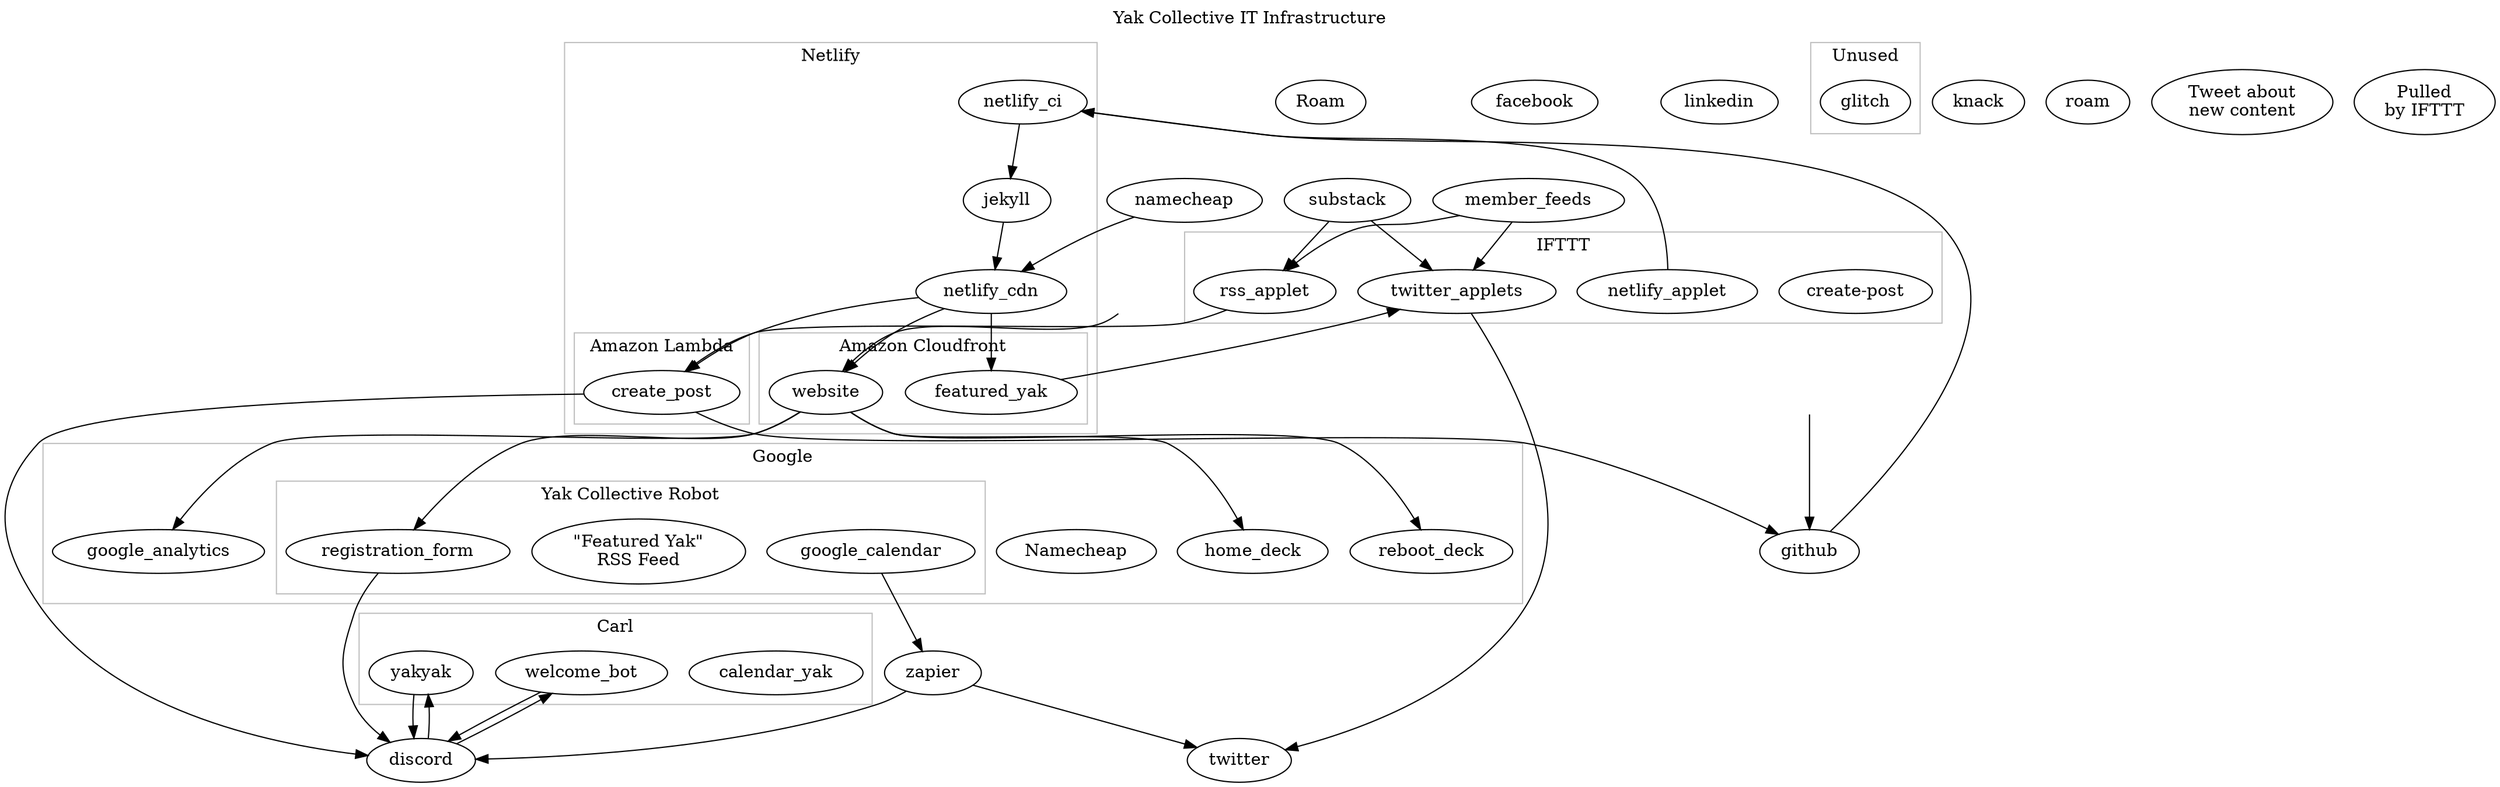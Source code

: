 # A dot file which includes all (known) Yak Collective IT
# infrastructure.
#
# Unlike standard Graphviz dot, we define some macros (in `macros.sed`)
# that need to be replaced pre-render. You should familiarize yourself
# with that file before editing this one.

digraph yak_infrastructure {
	labelloc = "t";
	label = "Yak Collective IT Infrastructure";
	labelURL = "https://roamresearch.com/#/app/ArtOfGig/page/6fhTlx1p_";

	# Components
	#
	subgraph cluster_google {
		labelloc = "t";
		label = "Google";
		color = "gray";

		subgraph cluster_robot {
			labelloc = "t";
			label = "Yak Collective Robot";
			labelURL = "https://roamresearch.com/#/app/ArtOfGig/page/bRd-QWJA0";
			color = "gray";

			google_calendar STATIC_DATA [label = "Google\nCalendar"] [URL = "https://roamresearch.com/#/app/ArtOfGig/page/5JAKKBvdi"];
			registration_form STATIC_DATA [label = "Registration\nForm"] [URL = "https://roamresearch.com/#/app/ArtOfGig/page/oG9FwDcRH"];
		}

		google_analytics INTERNAL_SERVICE [label = "Google\nAnalytics"] [URL = "https://roamresearch.com/#/app/ArtOfGig/page/gkim0kNQ8"];
		reboot_deck STATIC_DATA [label = "\"Don't Waste the\nReboot\" deck"] [URL = "https://roamresearch.com/#/app/ArtOfGig/page/s7km8fEQp"];
		home_deck STATIC_DATA [label = "\"The New Old\nHome\" deck"] [URL = "https://roamresearch.com/#/app/ArtOfGig/page/sGxc8YzrD"];
	}

	zapier INTERNAL_SERVICE [label = "Zapier"] [URL = "https://roamresearch.com/#/app/ArtOfGig/page/WW4JidMuQ"];

	subgraph cluster_carl {
		labelloc = "t";
		label = "Carl";
		labelURL = "https://roamresearch.com/#/app/ArtOfGig/page/wfmK-RIl1";
		color = "gray";

		calendar_yak APPLET [label = "calendar_yak"] [URL = "https://roamresearch.com/#/app/ArtOfGig/page/4lz1jh2sn"];
		welcome_bot APPLET [label = "welcome_bot"] [URL = "https://roamresearch.com/#/app/ArtOfGig/page/S_Xkw1vVi"];
		yakyak  APPLET [label = "yakyak"] [URL = "https://roamresearch.com/#/app/ArtOfGig/page/Q1LoZ_dE4"];
	}

	discord EXTERNAL_SERVICE [label = "Discord"] [URL = "https://roamresearch.com/#/app/ArtOfGig/page/AsI1N4yGZ"];

	substack EXTERNAL_SERVICE [label = "Substack"] [URL = "https://roamresearch.com/#/app/ArtOfGig/page/kMaCo6Xc-"];

	member_feeds STATIC_DATA [label = "Member RSS\nFeeds"] [URL = "https://roamresearch.com/#/app/ArtOfGig/page/RLF445t5m"];

	twitter EXTERNAL_SERVICE [label = "Twitter"] [URL = "https://roamresearch.com/#/app/ArtOfGig/page/ssp9sORuP"];
	facebook EXTERNAL_SERVICE [label = "Facebook"] [URL = "https://roamresearch.com/#/app/ArtOfGig/page/WZKSWTGz5"];
	linkedin EXTERNAL_SERVICE [label = "LinkedIn"] [URL = "https://roamresearch.com/#/app/ArtOfGig/page/M17w4lZJB"];

	subgraph cluster_unused {
		labelloc = "t";
		label = "Unused";
		color = "gray";

		glitch INTERNAL_SERVICE [label = "Glitch"] [URL = "https://roamresearch.com/#/app/ArtOfGig/page/bTxU0ABQS"];
	}

	subgraph cluster_ifttt {
		labelloc = "t";
		label = "IFTTT";
		labelURL = "https://roamresearch.com/#/app/ArtOfGig/page/1jMx-b5Fs";
		color = "gray";

		rss_applet APPLET [label = "create-post\nApplets"] [URL = "https://roamresearch.com/#/app/ArtOfGig/page/ucCeiIsih"];
		twitter_applets APPLET [label = "Twitter\nApplets"] [URL = "https://roamresearch.com/#/app/ArtOfGig/page/j7DInC9sg"];
		netlify_applet APPLET [label = "Netlify Build\nHook Applet"] [URL = "https://roamresearch.com/#/app/ArtOfGig/page/EWP06EjZH"];
	}

	github INTERNAL_SERVICE [label = "GitHub"] [URL = "https://roamresearch.com/#/app/ArtOfGig/page/1PVNV7Ell"];

	subgraph cluster_netlify {
		labelloc = "t";
		label = "Netlify";
		labelURL = "https://roamresearch.com/#/app/ArtOfGig/page/SVNduLQJn";
		color = "gray";

		netlify_ci INTERNAL_SERVICE [label = "Netlify Continuous\nIntegration"] [URL = "https://roamresearch.com/#/app/ArtOfGig/page/lfZqzDmtI"];
		jekyll APPLET [label = "Jekyll"] [URL = "https://roamresearch.com/#/app/ArtOfGig/page/fF35dWNYl"];
		netlify_cdn INTERNAL_SERVICE [label = "Netlify\nCDN"] [URL = "https://roamresearch.com/#/app/ArtOfGig/page/R-E2CDAe2"];

		subgraph cluster_cloudfront {
			labelloc = "t";
			label = "Amazon Cloudfront";
			color = "gray";

			website STATIC_DATA [label = "Yak Collective\nWebsite"] [URL = "https://roamresearch.com/#/app/ArtOfGig/page/h0Wx539Oq"];
			featured_yak STATIC_DATA [label = "\"Featured Yak\"\nRSS Feed"] [URL = "https://roamresearch.com/#/app/ArtOfGig/page/ZzuH6YDFq"];
		}

		subgraph cluster_lambda {
			labelloc = "t";
			label = "Amazon Lambda";
			color = "gray";

			create_post APPLET [label = "create-post"] [URL = "https://roamresearch.com/#/app/ArtOfGig/page/wDK81GyfO"];
		}
	}

	namecheap INTERNAL_SERVICE [label = "Namecheap"] [URL = "https://roamresearch.com/#/app/ArtOfGig/page/SrB_NQUiU"];
	knack EXTERNAL_SERVICE [label = "Knack"] [URL = "https://roamresearch.com/#/app/ArtOfGig/page/FDjmLsCeR"];
	roam EXTERNAL_SERVICE [label = "Roam"] [URL = "https://roamresearch.com/#/app/ArtOfGig/page/FEPWC0DLJ"];

	# Hidden user interaction nodes
	#
	visitor  [shape = plaintext] [label = ""];
	developer  [shape = plaintext] [label = ""];

	# Website data flows to Google
	#
	website -> google_analytics AUTO_DATA [label = "Visitor analytics"];
	website -> {reboot_deck, home_deck} USER_DATA [label = "Google Slides / PDF"];

	# Member registration flow
	#
	visitor -> website USER_DATA [label = "Website visitor"];
	website -> registration_form USER_DATA [label = "Sign up form\n(minimal data)"];
	registration_form -> discord USER_DATA [label = "Invite link"];
	discord -> {welcome_bot, yakyak} AUTO_DATA [label = "New user\nnotification / data"];
	welcome_bot -> discord AUTO_DATA [label = "Welcome message\nseries"];
	yakyak -> discord AUTO_DATA [label = "Prune inactive\nusers"];

	# Building the website
	#
	developer -> github USER_DATA [label = "Git commit"];
	github -> netlify_ci AUTO_DATA [label = "Repo contents pushed\non commit"];
	netlify_applet -> netlify_ci AUTO_DATA [label = "Trigger rebuild\nevery 24 hours"];
	netlify_ci -> jekyll AUTO_DATA [label = "Build website"];
	jekyll -> netlify_cdn AUTO_DATA [label = "Optimize & deploy\nwebsite files"];
	namecheap -> netlify_cdn AUTO_DATA [label = "DNS information"];
	netlify_cdn -> {website, featured_yak} AUTO_DATA [label = "Push to Amazon\nCloudfront"];
	netlify_cdn -> create_post AUTO_DATA [label = "Create Amazon\nLambda function"];

	# Various RSS feeds to the website/Discord
	#
	{member_feeds, substack} -> rss_applet USER_DATA [label = "Pulled\nby IFTTT"];
	rss_applet -> create_post AUTO_DATA [label = "RSS post data\nto webhook"];
	create_post -> github AUTO_DATA [label = "Commit new\nmember post"];
	create_post -> discord AUTO_DATA [label = "Post in\n#yaktalk-content"];

	# Various RSS feeds to Twitter/Discord
	#
	{member_feeds, substack} -> twitter_applets USER_DATA [label = "Pulled\nby IFTTT"];
	featured_yak -> twitter_applets AUTO_DATA [label = "Pulled\nby IFTTT"];
	twitter_applets -> twitter AUTO_DATA [label = "Tweet about\nnew content"];

	# Google Calendar  ->  Twitter/Discord
	#
	google_calendar -> zapier AUTO_DATA [label = "Pulled by\nZapier"];
	zapier -> discord AUTO_DATA [label = "Post in\n#events"];
	zapier -> twitter AUTO_DATA [label = "Tweet about\nnew content"];
}
